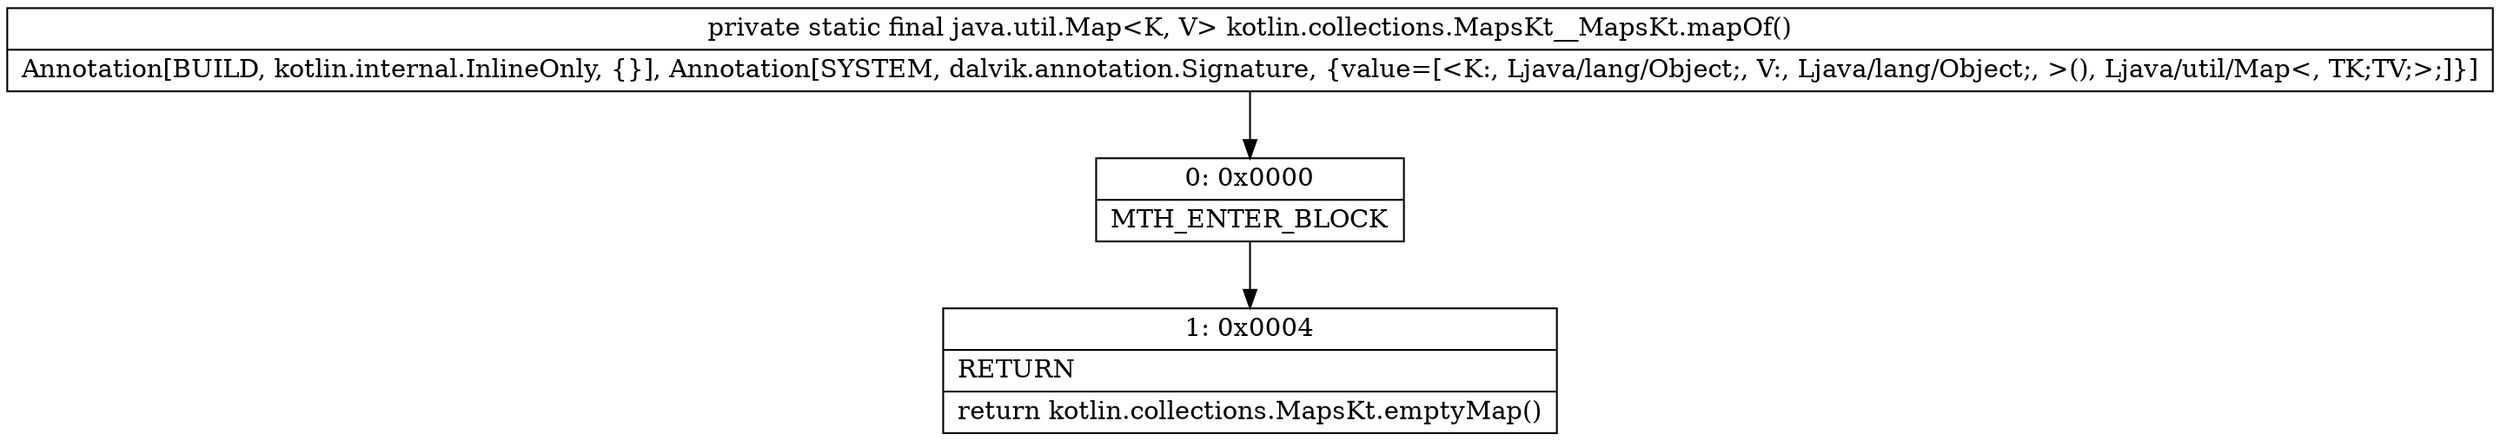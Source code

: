 digraph "CFG forkotlin.collections.MapsKt__MapsKt.mapOf()Ljava\/util\/Map;" {
Node_0 [shape=record,label="{0\:\ 0x0000|MTH_ENTER_BLOCK\l}"];
Node_1 [shape=record,label="{1\:\ 0x0004|RETURN\l|return kotlin.collections.MapsKt.emptyMap()\l}"];
MethodNode[shape=record,label="{private static final java.util.Map\<K, V\> kotlin.collections.MapsKt__MapsKt.mapOf()  | Annotation[BUILD, kotlin.internal.InlineOnly, \{\}], Annotation[SYSTEM, dalvik.annotation.Signature, \{value=[\<K:, Ljava\/lang\/Object;, V:, Ljava\/lang\/Object;, \>(), Ljava\/util\/Map\<, TK;TV;\>;]\}]\l}"];
MethodNode -> Node_0;
Node_0 -> Node_1;
}


